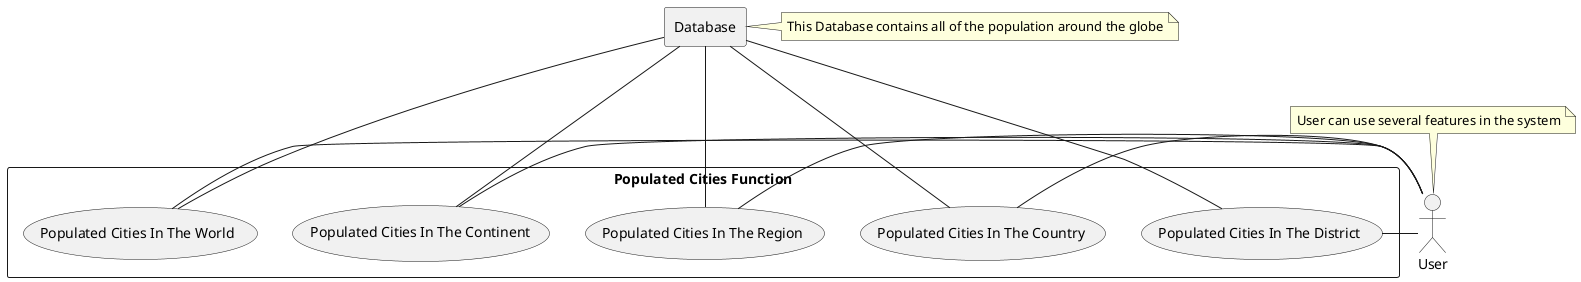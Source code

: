 @startuml
    actor user as "User"
        note top of user: User can use several features in the system
        rectangle db as "Database"
        note right of db: This Database contains all of the population around the globe
    rectangle "Populated Cities Function"{
        usecase PCiWORLD as "Populated Cities In The World"
        usecase PCiCONTINENT as "Populated Cities In The Continent"
        usecase PCiREGION as "Populated Cities In The Region"
        usecase PC4 as "Populated Cities In The Country"
        usecase PC5 as "Populated Cities In The District"
        user - PCiWORLD
        user - PCiCONTINENT
        user - PCiREGION
        user - PC4
        user - PC5
        db --- PCiWORLD
        db --- PCiCONTINENT
        db --- PCiREGION
        db --- PC4
        db --- PC5
    }
@enduml